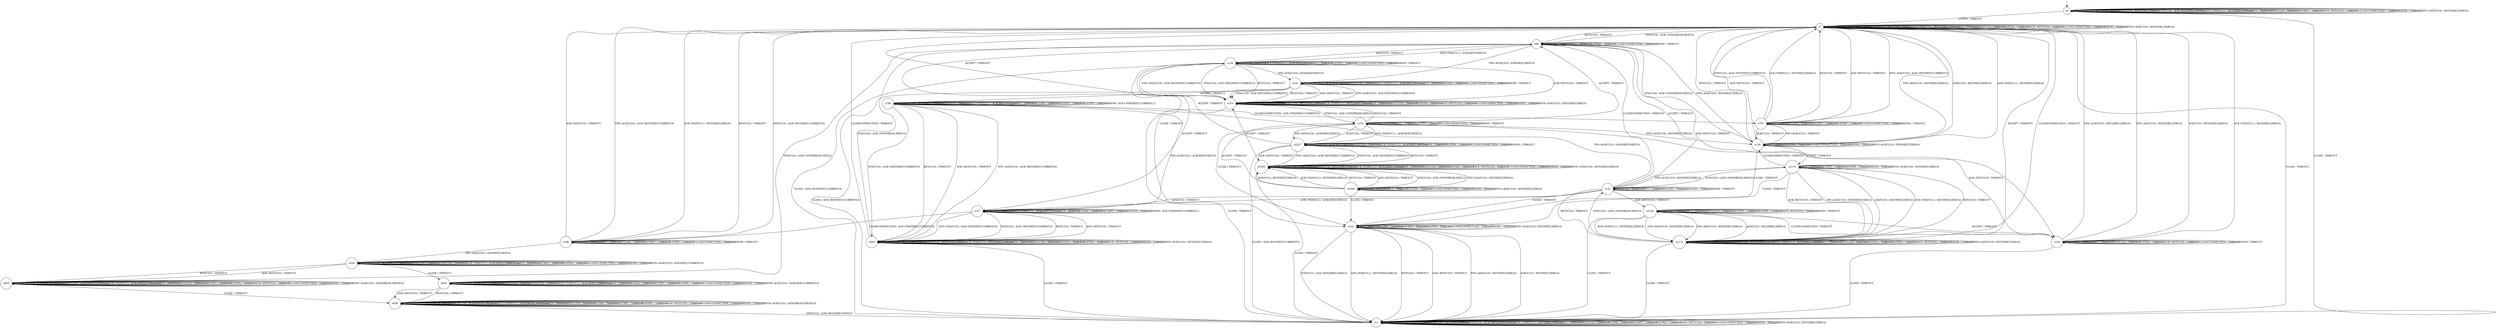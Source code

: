 digraph g {

	 s638 [shape = "circle" label="s638"];
	 s7 [shape = "circle" label="s7"];
	 s843 [shape = "circle" label="s843"];
	 s99 [shape = "circle" label="s99"];
	 s603 [shape = "circle" label="s603"];
	 s796 [shape = "circle" label="s796"];
	 s5227 [shape = "circle" label="s5227"];
	 s126 [shape = "circle" label="s126"];
	 s2113 [shape = "circle" label="s2113"];
	 s11 [shape = "circle" label="s11"];
	 s528 [shape = "circle" label="s528"];
	 s605 [shape = "circle" label="s605"];
	 s196 [shape = "circle" label="s196"];
	 s132 [shape = "circle" label="s132"];
	 s134 [shape = "circle" label="s134"];
	 s2114 [shape = "circle" label="s2114"];
	 s0 [shape = "circle" label="s0"];
	 s128 [shape = "circle" label="s128"];
	 s2146 [shape = "circle" label="s2146"];
	 s157 [shape = "circle" label="s157"];
	 s140 [shape = "circle" label="s140"];
	 s797 [shape = "circle" label="s797"];
	 s142 [shape = "circle" label="s142"];
	 s153 [shape = "circle" label="s153"];
	 s154 [shape = "circle" label="s154"];
	 s5335 [shape = "circle" label="s5335"];
	 s5526 [shape = "circle" label="s5526"];
	 s0 -> s0 [label="FIN+ACK(V,V,0) / RST(ZERO,ZERO,0)"];
	 s0 -> s0 [label="ACK(V,V,0) / RST(ZERO,ZERO,0)"];
	 s0 -> s0 [label="SYN(V,V,0) / ACK+RST(ZERO,NEXT,0)"];
	 s0 -> s0 [label="ACK+PSH(V,V,1) / RST(ZERO,ZERO,0)"];
	 s0 -> s0 [label="RCV / TIMEOUT"];
	 s0 -> s0 [label="RST(V,V,0) / TIMEOUT"];
	 s0 -> s11 [label="CLOSE / TIMEOUT"];
	 s0 -> s0 [label="ACCEPT / TIMEOUT"];
	 s0 -> s7 [label="LISTEN / TIMEOUT"];
	 s0 -> s0 [label="ACK+RST(V,V,0) / TIMEOUT"];
	 s0 -> s0 [label="CLOSECONNECTION / TIMEOUT"];
	 s0 -> s0 [label="SEND / TIMEOUT"];
	 s0 -> s0 [label="SYN+ACK(V,V,0) / RST(ZERO,ZERO,0)"];
	 s7 -> s7 [label="FIN+ACK(V,V,0) / RST(ZERO,ZERO,0)"];
	 s7 -> s7 [label="ACK(V,V,0) / RST(ZERO,ZERO,0)"];
	 s7 -> s99 [label="SYN(V,V,0) / ACK+SYN(FRESH,NEXT,0)"];
	 s7 -> s7 [label="ACK+PSH(V,V,1) / RST(ZERO,ZERO,0)"];
	 s7 -> s7 [label="RCV / TIMEOUT"];
	 s7 -> s7 [label="RST(V,V,0) / TIMEOUT"];
	 s7 -> s11 [label="CLOSE / TIMEOUT"];
	 s7 -> s2114 [label="ACCEPT / TIMEOUT"];
	 s7 -> s7 [label="LISTEN / TIMEOUT"];
	 s7 -> s7 [label="ACK+RST(V,V,0) / TIMEOUT"];
	 s7 -> s7 [label="CLOSECONNECTION / TIMEOUT"];
	 s7 -> s7 [label="SEND / TIMEOUT"];
	 s7 -> s7 [label="SYN+ACK(V,V,0) / RST(ZERO,ZERO,0)"];
	 s11 -> s11 [label="FIN+ACK(V,V,0) / RST(ZERO,ZERO,0)"];
	 s11 -> s11 [label="ACK(V,V,0) / RST(ZERO,ZERO,0)"];
	 s11 -> s11 [label="SYN(V,V,0) / ACK+RST(ZERO,NEXT,0)"];
	 s11 -> s11 [label="ACK+PSH(V,V,1) / RST(ZERO,ZERO,0)"];
	 s11 -> s11 [label="RCV / TIMEOUT"];
	 s11 -> s11 [label="RST(V,V,0) / TIMEOUT"];
	 s11 -> s11 [label="CLOSE / TIMEOUT"];
	 s11 -> s11 [label="ACCEPT / TIMEOUT"];
	 s11 -> s11 [label="LISTEN / TIMEOUT"];
	 s11 -> s11 [label="ACK+RST(V,V,0) / TIMEOUT"];
	 s11 -> s11 [label="CLOSECONNECTION / TIMEOUT"];
	 s11 -> s11 [label="SEND / TIMEOUT"];
	 s11 -> s11 [label="SYN+ACK(V,V,0) / RST(ZERO,ZERO,0)"];
	 s99 -> s134 [label="FIN+ACK(V,V,0) / ACK(NEXT,NEXT,0)"];
	 s99 -> s126 [label="ACK(V,V,0) / TIMEOUT"];
	 s99 -> s99 [label="SYN(V,V,0) / TIMEOUT"];
	 s99 -> s126 [label="ACK+PSH(V,V,1) / ACK(NEXT,NEXT,0)"];
	 s99 -> s99 [label="RCV / TIMEOUT"];
	 s99 -> s7 [label="RST(V,V,0) / TIMEOUT"];
	 s99 -> s142 [label="CLOSE / TIMEOUT"];
	 s99 -> s132 [label="ACCEPT / TIMEOUT"];
	 s99 -> s99 [label="LISTEN / TIMEOUT"];
	 s99 -> s140 [label="ACK+RST(V,V,0) / TIMEOUT"];
	 s99 -> s99 [label="CLOSECONNECTION / TIMEOUT"];
	 s99 -> s99 [label="SEND / TIMEOUT"];
	 s99 -> s128 [label="SYN+ACK(V,V,0) / RST(NEXT,ZERO,0)"];
	 s126 -> s134 [label="FIN+ACK(V,V,0) / ACK(NEXT,NEXT,0)"];
	 s126 -> s126 [label="ACK(V,V,0) / TIMEOUT"];
	 s126 -> s153 [label="SYN(V,V,0) / ACK+RST(NEXT,CURRENT,0)"];
	 s126 -> s126 [label="ACK+PSH(V,V,1) / ACK(NEXT,NEXT,0)"];
	 s126 -> s126 [label="RCV / TIMEOUT"];
	 s126 -> s153 [label="RST(V,V,0) / TIMEOUT"];
	 s126 -> s11 [label="CLOSE / ACK+RST(NEXT,CURRENT,0)"];
	 s126 -> s157 [label="ACCEPT / TIMEOUT"];
	 s126 -> s126 [label="LISTEN / TIMEOUT"];
	 s126 -> s153 [label="ACK+RST(V,V,0) / TIMEOUT"];
	 s126 -> s126 [label="CLOSECONNECTION / TIMEOUT"];
	 s126 -> s126 [label="SEND / TIMEOUT"];
	 s126 -> s153 [label="SYN+ACK(V,V,0) / ACK+RST(NEXT,CURRENT,0)"];
	 s128 -> s7 [label="FIN+ACK(V,V,0) / RST(NEXT,ZERO,0)"];
	 s128 -> s7 [label="ACK(V,V,0) / RST(NEXT,ZERO,0)"];
	 s128 -> s99 [label="SYN(V,V,0) / ACK+SYN(FRESH,NEXT,0)"];
	 s128 -> s7 [label="ACK+PSH(V,V,1) / RST(NEXT,ZERO,0)"];
	 s128 -> s128 [label="RCV / TIMEOUT"];
	 s128 -> s7 [label="RST(V,V,0) / TIMEOUT"];
	 s128 -> s142 [label="CLOSE / TIMEOUT"];
	 s128 -> s2113 [label="ACCEPT / TIMEOUT"];
	 s128 -> s128 [label="LISTEN / TIMEOUT"];
	 s128 -> s7 [label="ACK+RST(V,V,0) / TIMEOUT"];
	 s128 -> s128 [label="CLOSECONNECTION / TIMEOUT"];
	 s128 -> s128 [label="SEND / TIMEOUT"];
	 s128 -> s128 [label="SYN+ACK(V,V,0) / RST(NEXT,ZERO,0)"];
	 s132 -> s796 [label="FIN+ACK(V,V,0) / ACK(NEXT,NEXT,0)"];
	 s132 -> s157 [label="ACK(V,V,0) / TIMEOUT"];
	 s132 -> s132 [label="SYN(V,V,0) / TIMEOUT"];
	 s132 -> s157 [label="ACK+PSH(V,V,1) / ACK(NEXT,NEXT,0)"];
	 s132 -> s132 [label="RCV / TIMEOUT"];
	 s132 -> s2114 [label="RST(V,V,0) / TIMEOUT"];
	 s132 -> s142 [label="CLOSE / TIMEOUT"];
	 s132 -> s132 [label="ACCEPT / TIMEOUT"];
	 s132 -> s132 [label="LISTEN / TIMEOUT"];
	 s132 -> s2146 [label="ACK+RST(V,V,0) / TIMEOUT"];
	 s132 -> s99 [label="CLOSECONNECTION / TIMEOUT"];
	 s132 -> s132 [label="SEND / TIMEOUT"];
	 s132 -> s2113 [label="SYN+ACK(V,V,0) / RST(NEXT,ZERO,0)"];
	 s134 -> s134 [label="FIN+ACK(V,V,0) / ACK(NEXT,NEXT,0)"];
	 s134 -> s134 [label="ACK(V,V,0) / TIMEOUT"];
	 s134 -> s153 [label="SYN(V,V,0) / ACK+RST(NEXT,CURRENT,0)"];
	 s134 -> s134 [label="ACK+PSH(V,V,1) / ACK(NEXT,NEXT,0)"];
	 s134 -> s134 [label="RCV / TIMEOUT"];
	 s134 -> s153 [label="RST(V,V,0) / TIMEOUT"];
	 s134 -> s11 [label="CLOSE / ACK+RST(NEXT,CURRENT,0)"];
	 s134 -> s796 [label="ACCEPT / TIMEOUT"];
	 s134 -> s134 [label="LISTEN / TIMEOUT"];
	 s134 -> s153 [label="ACK+RST(V,V,0) / TIMEOUT"];
	 s134 -> s134 [label="CLOSECONNECTION / TIMEOUT"];
	 s134 -> s134 [label="SEND / TIMEOUT"];
	 s134 -> s153 [label="SYN+ACK(V,V,0) / ACK+RST(NEXT,CURRENT,0)"];
	 s140 -> s7 [label="FIN+ACK(V,V,0) / RST(ZERO,ZERO,0)"];
	 s140 -> s7 [label="ACK(V,V,0) / RST(ZERO,ZERO,0)"];
	 s140 -> s140 [label="SYN(V,V,0) / TIMEOUT"];
	 s140 -> s7 [label="ACK+PSH(V,V,1) / RST(ZERO,ZERO,0)"];
	 s140 -> s140 [label="RCV / TIMEOUT"];
	 s140 -> s140 [label="RST(V,V,0) / TIMEOUT"];
	 s140 -> s11 [label="CLOSE / TIMEOUT"];
	 s140 -> s2146 [label="ACCEPT / TIMEOUT"];
	 s140 -> s140 [label="LISTEN / TIMEOUT"];
	 s140 -> s140 [label="ACK+RST(V,V,0) / TIMEOUT"];
	 s140 -> s140 [label="CLOSECONNECTION / TIMEOUT"];
	 s140 -> s140 [label="SEND / TIMEOUT"];
	 s140 -> s7 [label="SYN+ACK(V,V,0) / RST(ZERO,ZERO,0)"];
	 s142 -> s11 [label="FIN+ACK(V,V,0) / RST(NEXT,ZERO,0)"];
	 s142 -> s11 [label="ACK(V,V,0) / RST(NEXT,ZERO,0)"];
	 s142 -> s11 [label="SYN(V,V,0) / ACK+RST(ZERO,NEXT,0)"];
	 s142 -> s11 [label="ACK+PSH(V,V,1) / RST(NEXT,ZERO,0)"];
	 s142 -> s142 [label="RCV / TIMEOUT"];
	 s142 -> s11 [label="RST(V,V,0) / TIMEOUT"];
	 s142 -> s142 [label="CLOSE / TIMEOUT"];
	 s142 -> s142 [label="ACCEPT / TIMEOUT"];
	 s142 -> s142 [label="LISTEN / TIMEOUT"];
	 s142 -> s11 [label="ACK+RST(V,V,0) / TIMEOUT"];
	 s142 -> s142 [label="CLOSECONNECTION / TIMEOUT"];
	 s142 -> s142 [label="SEND / TIMEOUT"];
	 s142 -> s142 [label="SYN+ACK(V,V,0) / RST(NEXT,ZERO,0)"];
	 s153 -> s153 [label="FIN+ACK(V,V,0) / RST(ZERO,ZERO,0)"];
	 s153 -> s153 [label="ACK(V,V,0) / RST(ZERO,ZERO,0)"];
	 s153 -> s154 [label="SYN(V,V,0) / ACK+SYN(FRESH,NEXT,0)"];
	 s153 -> s153 [label="ACK+PSH(V,V,1) / RST(ZERO,ZERO,0)"];
	 s153 -> s153 [label="RCV / TIMEOUT"];
	 s153 -> s153 [label="RST(V,V,0) / TIMEOUT"];
	 s153 -> s11 [label="CLOSE / TIMEOUT"];
	 s153 -> s7 [label="ACCEPT / TIMEOUT"];
	 s153 -> s153 [label="LISTEN / TIMEOUT"];
	 s153 -> s153 [label="ACK+RST(V,V,0) / TIMEOUT"];
	 s153 -> s153 [label="CLOSECONNECTION / TIMEOUT"];
	 s153 -> s153 [label="SEND / TIMEOUT"];
	 s153 -> s153 [label="SYN+ACK(V,V,0) / RST(ZERO,ZERO,0)"];
	 s154 -> s5227 [label="FIN+ACK(V,V,0) / ACK(NEXT,NEXT,0)"];
	 s154 -> s5227 [label="ACK(V,V,0) / TIMEOUT"];
	 s154 -> s154 [label="SYN(V,V,0) / TIMEOUT"];
	 s154 -> s5227 [label="ACK+PSH(V,V,1) / ACK(NEXT,NEXT,0)"];
	 s154 -> s154 [label="RCV / TIMEOUT"];
	 s154 -> s153 [label="RST(V,V,0) / TIMEOUT"];
	 s154 -> s142 [label="CLOSE / TIMEOUT"];
	 s154 -> s99 [label="ACCEPT / TIMEOUT"];
	 s154 -> s154 [label="LISTEN / TIMEOUT"];
	 s154 -> s140 [label="ACK+RST(V,V,0) / TIMEOUT"];
	 s154 -> s154 [label="CLOSECONNECTION / TIMEOUT"];
	 s154 -> s154 [label="SEND / TIMEOUT"];
	 s154 -> s128 [label="SYN+ACK(V,V,0) / RST(NEXT,ZERO,0)"];
	 s157 -> s796 [label="FIN+ACK(V,V,0) / ACK(NEXT,NEXT,0)"];
	 s157 -> s157 [label="ACK(V,V,0) / TIMEOUT"];
	 s157 -> s843 [label="SYN(V,V,0) / ACK+RST(NEXT,CURRENT,0)"];
	 s157 -> s157 [label="ACK+PSH(V,V,1) / ACK(NEXT,NEXT,0)"];
	 s157 -> s157 [label="RCV / TIMEOUT"];
	 s157 -> s843 [label="RST(V,V,0) / TIMEOUT"];
	 s157 -> s157 [label="CLOSE / TIMEOUT"];
	 s157 -> s157 [label="ACCEPT / TIMEOUT"];
	 s157 -> s157 [label="LISTEN / TIMEOUT"];
	 s157 -> s843 [label="ACK+RST(V,V,0) / TIMEOUT"];
	 s157 -> s196 [label="CLOSECONNECTION / ACK+FIN(NEXT,CURRENT,0)"];
	 s157 -> s157 [label="SEND / ACK+PSH(NEXT,CURRENT,1)"];
	 s157 -> s843 [label="SYN+ACK(V,V,0) / ACK+RST(NEXT,CURRENT,0)"];
	 s196 -> s528 [label="FIN+ACK(V,V,0) / ACK(NEXT,NEXT,0)"];
	 s196 -> s196 [label="ACK(V,V,0) / TIMEOUT"];
	 s196 -> s7 [label="SYN(V,V,0) / ACK+RST(NEXT,CURRENT,0)"];
	 s196 -> s7 [label="ACK+PSH(V,V,1) / RST(NEXT,ZERO,0)"];
	 s196 -> s196 [label="RCV / TIMEOUT"];
	 s196 -> s7 [label="RST(V,V,0) / TIMEOUT"];
	 s196 -> s196 [label="CLOSE / TIMEOUT"];
	 s196 -> s196 [label="ACCEPT / TIMEOUT"];
	 s196 -> s196 [label="LISTEN / TIMEOUT"];
	 s196 -> s7 [label="ACK+RST(V,V,0) / TIMEOUT"];
	 s196 -> s196 [label="CLOSECONNECTION / TIMEOUT"];
	 s196 -> s196 [label="SEND / TIMEOUT"];
	 s196 -> s7 [label="SYN+ACK(V,V,0) / ACK+RST(NEXT,CURRENT,0)"];
	 s528 -> s528 [label="FIN+ACK(V,V,0) / ACK(NEXT,CURRENT,0)"];
	 s528 -> s528 [label="ACK(V,V,0) / TIMEOUT"];
	 s528 -> s528 [label="SYN(V,V,0) / TIMEOUT"];
	 s528 -> s528 [label="ACK+PSH(V,V,1) / ACK(NEXT,CURRENT,0)"];
	 s528 -> s528 [label="RCV / TIMEOUT"];
	 s528 -> s603 [label="RST(V,V,0) / TIMEOUT"];
	 s528 -> s605 [label="CLOSE / TIMEOUT"];
	 s528 -> s528 [label="ACCEPT / TIMEOUT"];
	 s528 -> s528 [label="LISTEN / TIMEOUT"];
	 s528 -> s603 [label="ACK+RST(V,V,0) / TIMEOUT"];
	 s528 -> s528 [label="CLOSECONNECTION / TIMEOUT"];
	 s528 -> s528 [label="SEND / TIMEOUT"];
	 s528 -> s528 [label="SYN+ACK(V,V,0) / ACK(NEXT,CURRENT,0)"];
	 s603 -> s603 [label="FIN+ACK(V,V,0) / ACK(FRESH,FRESH,0)"];
	 s603 -> s603 [label="ACK(V,V,0) / ACK(FRESH,FRESH,0)"];
	 s603 -> s99 [label="SYN(V,V,0) / ACK+SYN(FRESH,NEXT,0)"];
	 s603 -> s603 [label="ACK+PSH(V,V,1) / ACK(FRESH,FRESH,0)"];
	 s603 -> s603 [label="RCV / TIMEOUT"];
	 s603 -> s603 [label="RST(V,V,0) / TIMEOUT"];
	 s603 -> s638 [label="CLOSE / TIMEOUT"];
	 s603 -> s603 [label="ACCEPT / TIMEOUT"];
	 s603 -> s603 [label="LISTEN / TIMEOUT"];
	 s603 -> s603 [label="ACK+RST(V,V,0) / TIMEOUT"];
	 s603 -> s603 [label="CLOSECONNECTION / TIMEOUT"];
	 s603 -> s603 [label="SEND / TIMEOUT"];
	 s603 -> s603 [label="SYN+ACK(V,V,0) / ACK(FRESH,FRESH,0)"];
	 s605 -> s605 [label="FIN+ACK(V,V,0) / ACK(NEXT,CURRENT,0)"];
	 s605 -> s605 [label="ACK(V,V,0) / TIMEOUT"];
	 s605 -> s605 [label="SYN(V,V,0) / TIMEOUT"];
	 s605 -> s605 [label="ACK+PSH(V,V,1) / ACK(NEXT,CURRENT,0)"];
	 s605 -> s605 [label="RCV / TIMEOUT"];
	 s605 -> s638 [label="RST(V,V,0) / TIMEOUT"];
	 s605 -> s605 [label="CLOSE / TIMEOUT"];
	 s605 -> s605 [label="ACCEPT / TIMEOUT"];
	 s605 -> s605 [label="LISTEN / TIMEOUT"];
	 s605 -> s638 [label="ACK+RST(V,V,0) / TIMEOUT"];
	 s605 -> s605 [label="CLOSECONNECTION / TIMEOUT"];
	 s605 -> s605 [label="SEND / TIMEOUT"];
	 s605 -> s605 [label="SYN+ACK(V,V,0) / ACK(NEXT,CURRENT,0)"];
	 s638 -> s638 [label="FIN+ACK(V,V,0) / ACK(FRESH,FRESH,0)"];
	 s638 -> s638 [label="ACK(V,V,0) / ACK(FRESH,FRESH,0)"];
	 s638 -> s11 [label="SYN(V,V,0) / ACK+RST(ZERO,NEXT,0)"];
	 s638 -> s638 [label="ACK+PSH(V,V,1) / ACK(FRESH,FRESH,0)"];
	 s638 -> s638 [label="RCV / TIMEOUT"];
	 s638 -> s638 [label="RST(V,V,0) / TIMEOUT"];
	 s638 -> s638 [label="CLOSE / TIMEOUT"];
	 s638 -> s638 [label="ACCEPT / TIMEOUT"];
	 s638 -> s638 [label="LISTEN / TIMEOUT"];
	 s638 -> s638 [label="ACK+RST(V,V,0) / TIMEOUT"];
	 s638 -> s638 [label="CLOSECONNECTION / TIMEOUT"];
	 s638 -> s638 [label="SEND / TIMEOUT"];
	 s638 -> s638 [label="SYN+ACK(V,V,0) / ACK(FRESH,FRESH,0)"];
	 s796 -> s796 [label="FIN+ACK(V,V,0) / ACK(NEXT,NEXT,0)"];
	 s796 -> s796 [label="ACK(V,V,0) / TIMEOUT"];
	 s796 -> s843 [label="SYN(V,V,0) / ACK+RST(NEXT,CURRENT,0)"];
	 s796 -> s796 [label="ACK+PSH(V,V,1) / ACK(NEXT,NEXT,0)"];
	 s796 -> s796 [label="RCV / TIMEOUT"];
	 s796 -> s843 [label="RST(V,V,0) / TIMEOUT"];
	 s796 -> s796 [label="CLOSE / TIMEOUT"];
	 s796 -> s796 [label="ACCEPT / TIMEOUT"];
	 s796 -> s796 [label="LISTEN / TIMEOUT"];
	 s796 -> s843 [label="ACK+RST(V,V,0) / TIMEOUT"];
	 s796 -> s797 [label="CLOSECONNECTION / ACK+FIN(NEXT,CURRENT,0)"];
	 s796 -> s796 [label="SEND / ACK+PSH(NEXT,CURRENT,1)"];
	 s796 -> s843 [label="SYN+ACK(V,V,0) / ACK+RST(NEXT,CURRENT,0)"];
	 s797 -> s128 [label="FIN+ACK(V,V,0) / TIMEOUT"];
	 s797 -> s128 [label="ACK(V,V,0) / TIMEOUT"];
	 s797 -> s7 [label="SYN(V,V,0) / ACK+RST(NEXT,CURRENT,0)"];
	 s797 -> s7 [label="ACK+PSH(V,V,1) / RST(NEXT,ZERO,0)"];
	 s797 -> s797 [label="RCV / TIMEOUT"];
	 s797 -> s7 [label="RST(V,V,0) / TIMEOUT"];
	 s797 -> s797 [label="CLOSE / TIMEOUT"];
	 s797 -> s797 [label="ACCEPT / TIMEOUT"];
	 s797 -> s797 [label="LISTEN / TIMEOUT"];
	 s797 -> s7 [label="ACK+RST(V,V,0) / TIMEOUT"];
	 s797 -> s797 [label="CLOSECONNECTION / TIMEOUT"];
	 s797 -> s797 [label="SEND / TIMEOUT"];
	 s797 -> s7 [label="SYN+ACK(V,V,0) / ACK+RST(NEXT,CURRENT,0)"];
	 s843 -> s843 [label="FIN+ACK(V,V,0) / RST(ZERO,ZERO,0)"];
	 s843 -> s843 [label="ACK(V,V,0) / RST(ZERO,ZERO,0)"];
	 s843 -> s99 [label="SYN(V,V,0) / ACK+SYN(FRESH,NEXT,0)"];
	 s843 -> s843 [label="ACK+PSH(V,V,1) / RST(ZERO,ZERO,0)"];
	 s843 -> s843 [label="RCV / TIMEOUT"];
	 s843 -> s843 [label="RST(V,V,0) / TIMEOUT"];
	 s843 -> s11 [label="CLOSE / TIMEOUT"];
	 s843 -> s843 [label="ACCEPT / TIMEOUT"];
	 s843 -> s843 [label="LISTEN / TIMEOUT"];
	 s843 -> s843 [label="ACK+RST(V,V,0) / TIMEOUT"];
	 s843 -> s7 [label="CLOSECONNECTION / TIMEOUT"];
	 s843 -> s843 [label="SEND / TIMEOUT"];
	 s843 -> s843 [label="SYN+ACK(V,V,0) / RST(ZERO,ZERO,0)"];
	 s2113 -> s2114 [label="FIN+ACK(V,V,0) / RST(NEXT,ZERO,0)"];
	 s2113 -> s2114 [label="ACK(V,V,0) / RST(NEXT,ZERO,0)"];
	 s2113 -> s132 [label="SYN(V,V,0) / ACK+SYN(FRESH,NEXT,0)"];
	 s2113 -> s2114 [label="ACK+PSH(V,V,1) / RST(NEXT,ZERO,0)"];
	 s2113 -> s2113 [label="RCV / TIMEOUT"];
	 s2113 -> s2114 [label="RST(V,V,0) / TIMEOUT"];
	 s2113 -> s142 [label="CLOSE / TIMEOUT"];
	 s2113 -> s2113 [label="ACCEPT / TIMEOUT"];
	 s2113 -> s2113 [label="LISTEN / TIMEOUT"];
	 s2113 -> s2114 [label="ACK+RST(V,V,0) / TIMEOUT"];
	 s2113 -> s128 [label="CLOSECONNECTION / TIMEOUT"];
	 s2113 -> s2113 [label="SEND / TIMEOUT"];
	 s2113 -> s2113 [label="SYN+ACK(V,V,0) / RST(NEXT,ZERO,0)"];
	 s2114 -> s2114 [label="FIN+ACK(V,V,0) / RST(ZERO,ZERO,0)"];
	 s2114 -> s2114 [label="ACK(V,V,0) / RST(ZERO,ZERO,0)"];
	 s2114 -> s132 [label="SYN(V,V,0) / ACK+SYN(FRESH,NEXT,0)"];
	 s2114 -> s2114 [label="ACK+PSH(V,V,1) / RST(ZERO,ZERO,0)"];
	 s2114 -> s2114 [label="RCV / TIMEOUT"];
	 s2114 -> s2114 [label="RST(V,V,0) / TIMEOUT"];
	 s2114 -> s11 [label="CLOSE / TIMEOUT"];
	 s2114 -> s2114 [label="ACCEPT / TIMEOUT"];
	 s2114 -> s2114 [label="LISTEN / TIMEOUT"];
	 s2114 -> s2114 [label="ACK+RST(V,V,0) / TIMEOUT"];
	 s2114 -> s7 [label="CLOSECONNECTION / TIMEOUT"];
	 s2114 -> s2114 [label="SEND / TIMEOUT"];
	 s2114 -> s2114 [label="SYN+ACK(V,V,0) / RST(ZERO,ZERO,0)"];
	 s2146 -> s2114 [label="FIN+ACK(V,V,0) / RST(ZERO,ZERO,0)"];
	 s2146 -> s2114 [label="ACK(V,V,0) / RST(ZERO,ZERO,0)"];
	 s2146 -> s2146 [label="SYN(V,V,0) / TIMEOUT"];
	 s2146 -> s2114 [label="ACK+PSH(V,V,1) / RST(ZERO,ZERO,0)"];
	 s2146 -> s2146 [label="RCV / TIMEOUT"];
	 s2146 -> s2146 [label="RST(V,V,0) / TIMEOUT"];
	 s2146 -> s11 [label="CLOSE / TIMEOUT"];
	 s2146 -> s2146 [label="ACCEPT / TIMEOUT"];
	 s2146 -> s2146 [label="LISTEN / TIMEOUT"];
	 s2146 -> s2146 [label="ACK+RST(V,V,0) / TIMEOUT"];
	 s2146 -> s140 [label="CLOSECONNECTION / TIMEOUT"];
	 s2146 -> s2146 [label="SEND / TIMEOUT"];
	 s2146 -> s2114 [label="SYN+ACK(V,V,0) / RST(ZERO,ZERO,0)"];
	 s5227 -> s5227 [label="FIN+ACK(V,V,0) / ACK(NEXT,NEXT,0)"];
	 s5227 -> s5227 [label="ACK(V,V,0) / TIMEOUT"];
	 s5227 -> s5335 [label="SYN(V,V,0) / ACK+RST(NEXT,CURRENT,0)"];
	 s5227 -> s5227 [label="ACK+PSH(V,V,1) / ACK(NEXT,NEXT,0)"];
	 s5227 -> s5227 [label="RCV / TIMEOUT"];
	 s5227 -> s5335 [label="RST(V,V,0) / TIMEOUT"];
	 s5227 -> s11 [label="CLOSE / ACK+RST(NEXT,CURRENT,0)"];
	 s5227 -> s126 [label="ACCEPT / TIMEOUT"];
	 s5227 -> s5227 [label="LISTEN / TIMEOUT"];
	 s5227 -> s5335 [label="ACK+RST(V,V,0) / TIMEOUT"];
	 s5227 -> s5227 [label="CLOSECONNECTION / TIMEOUT"];
	 s5227 -> s5227 [label="SEND / TIMEOUT"];
	 s5227 -> s5335 [label="SYN+ACK(V,V,0) / ACK+RST(NEXT,CURRENT,0)"];
	 s5335 -> s5335 [label="FIN+ACK(V,V,0) / RST(ZERO,ZERO,0)"];
	 s5335 -> s5335 [label="ACK(V,V,0) / RST(ZERO,ZERO,0)"];
	 s5335 -> s5526 [label="SYN(V,V,0) / ACK+SYN(FRESH,NEXT,0)"];
	 s5335 -> s5335 [label="ACK+PSH(V,V,1) / RST(ZERO,ZERO,0)"];
	 s5335 -> s5335 [label="RCV / TIMEOUT"];
	 s5335 -> s5335 [label="RST(V,V,0) / TIMEOUT"];
	 s5335 -> s11 [label="CLOSE / TIMEOUT"];
	 s5335 -> s153 [label="ACCEPT / TIMEOUT"];
	 s5335 -> s5335 [label="LISTEN / TIMEOUT"];
	 s5335 -> s5335 [label="ACK+RST(V,V,0) / TIMEOUT"];
	 s5335 -> s5335 [label="CLOSECONNECTION / TIMEOUT"];
	 s5335 -> s5335 [label="SEND / TIMEOUT"];
	 s5335 -> s5335 [label="SYN+ACK(V,V,0) / RST(ZERO,ZERO,0)"];
	 s5526 -> s5335 [label="FIN+ACK(V,V,0) / RST(NEXT,ZERO,0)"];
	 s5526 -> s5335 [label="ACK(V,V,0) / RST(NEXT,ZERO,0)"];
	 s5526 -> s5526 [label="SYN(V,V,0) / TIMEOUT"];
	 s5526 -> s5335 [label="ACK+PSH(V,V,1) / RST(NEXT,ZERO,0)"];
	 s5526 -> s5526 [label="RCV / TIMEOUT"];
	 s5526 -> s5335 [label="RST(V,V,0) / TIMEOUT"];
	 s5526 -> s142 [label="CLOSE / TIMEOUT"];
	 s5526 -> s154 [label="ACCEPT / TIMEOUT"];
	 s5526 -> s5526 [label="LISTEN / TIMEOUT"];
	 s5526 -> s5335 [label="ACK+RST(V,V,0) / TIMEOUT"];
	 s5526 -> s5526 [label="CLOSECONNECTION / TIMEOUT"];
	 s5526 -> s5526 [label="SEND / TIMEOUT"];
	 s5526 -> s5526 [label="SYN+ACK(V,V,0) / RST(NEXT,ZERO,0)"];
__start0 [label="" shape="none" width="0" height="0"];
		__start0 -> s0;

}

